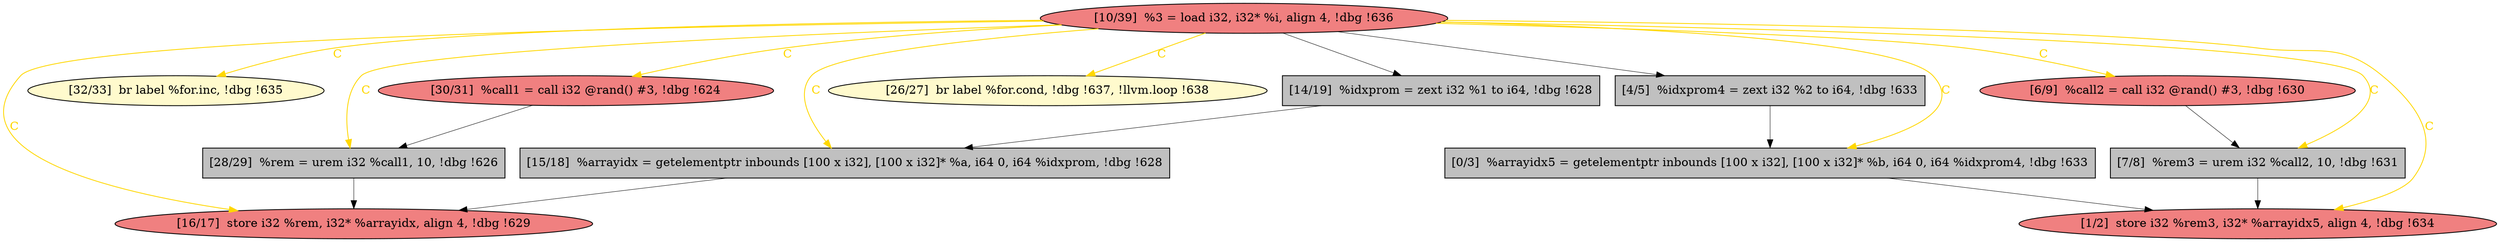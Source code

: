 
digraph G {


node335 [fillcolor=lightcoral,label="[10/39]  %3 = load i32, i32* %i, align 4, !dbg !636",shape=ellipse,style=filled ]
node334 [fillcolor=grey,label="[15/18]  %arrayidx = getelementptr inbounds [100 x i32], [100 x i32]* %a, i64 0, i64 %idxprom, !dbg !628",shape=rectangle,style=filled ]
node332 [fillcolor=lemonchiffon,label="[32/33]  br label %for.inc, !dbg !635",shape=ellipse,style=filled ]
node331 [fillcolor=grey,label="[0/3]  %arrayidx5 = getelementptr inbounds [100 x i32], [100 x i32]* %b, i64 0, i64 %idxprom4, !dbg !633",shape=rectangle,style=filled ]
node330 [fillcolor=grey,label="[7/8]  %rem3 = urem i32 %call2, 10, !dbg !631",shape=rectangle,style=filled ]
node325 [fillcolor=lightcoral,label="[16/17]  store i32 %rem, i32* %arrayidx, align 4, !dbg !629",shape=ellipse,style=filled ]
node324 [fillcolor=lemonchiffon,label="[26/27]  br label %for.cond, !dbg !637, !llvm.loop !638",shape=ellipse,style=filled ]
node327 [fillcolor=lightcoral,label="[30/31]  %call1 = call i32 @rand() #3, !dbg !624",shape=ellipse,style=filled ]
node326 [fillcolor=grey,label="[14/19]  %idxprom = zext i32 %1 to i64, !dbg !628",shape=rectangle,style=filled ]
node336 [fillcolor=grey,label="[4/5]  %idxprom4 = zext i32 %2 to i64, !dbg !633",shape=rectangle,style=filled ]
node328 [fillcolor=lightcoral,label="[1/2]  store i32 %rem3, i32* %arrayidx5, align 4, !dbg !634",shape=ellipse,style=filled ]
node333 [fillcolor=lightcoral,label="[6/9]  %call2 = call i32 @rand() #3, !dbg !630",shape=ellipse,style=filled ]
node329 [fillcolor=grey,label="[28/29]  %rem = urem i32 %call1, 10, !dbg !626",shape=rectangle,style=filled ]

node335->node330 [style=solid,color=gold,label="C",penwidth=1.0,fontcolor=gold ]
node335->node327 [style=solid,color=gold,label="C",penwidth=1.0,fontcolor=gold ]
node335->node324 [style=solid,color=gold,label="C",penwidth=1.0,fontcolor=gold ]
node336->node331 [style=solid,color=black,label="",penwidth=0.5,fontcolor=black ]
node326->node334 [style=solid,color=black,label="",penwidth=0.5,fontcolor=black ]
node335->node333 [style=solid,color=gold,label="C",penwidth=1.0,fontcolor=gold ]
node327->node329 [style=solid,color=black,label="",penwidth=0.5,fontcolor=black ]
node335->node329 [style=solid,color=gold,label="C",penwidth=1.0,fontcolor=gold ]
node330->node328 [style=solid,color=black,label="",penwidth=0.5,fontcolor=black ]
node335->node336 [style=solid,color=black,label="",penwidth=0.5,fontcolor=black ]
node329->node325 [style=solid,color=black,label="",penwidth=0.5,fontcolor=black ]
node335->node326 [style=solid,color=black,label="",penwidth=0.5,fontcolor=black ]
node331->node328 [style=solid,color=black,label="",penwidth=0.5,fontcolor=black ]
node335->node328 [style=solid,color=gold,label="C",penwidth=1.0,fontcolor=gold ]
node335->node332 [style=solid,color=gold,label="C",penwidth=1.0,fontcolor=gold ]
node333->node330 [style=solid,color=black,label="",penwidth=0.5,fontcolor=black ]
node335->node325 [style=solid,color=gold,label="C",penwidth=1.0,fontcolor=gold ]
node334->node325 [style=solid,color=black,label="",penwidth=0.5,fontcolor=black ]
node335->node331 [style=solid,color=gold,label="C",penwidth=1.0,fontcolor=gold ]
node335->node334 [style=solid,color=gold,label="C",penwidth=1.0,fontcolor=gold ]


}
